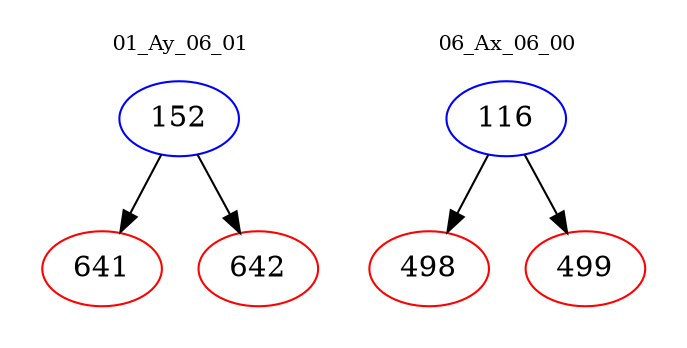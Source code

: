 digraph{
subgraph cluster_0 {
color = white
label = "01_Ay_06_01";
fontsize=10;
T0_152 [label="152", color="blue"]
T0_152 -> T0_641 [color="black"]
T0_641 [label="641", color="red"]
T0_152 -> T0_642 [color="black"]
T0_642 [label="642", color="red"]
}
subgraph cluster_1 {
color = white
label = "06_Ax_06_00";
fontsize=10;
T1_116 [label="116", color="blue"]
T1_116 -> T1_498 [color="black"]
T1_498 [label="498", color="red"]
T1_116 -> T1_499 [color="black"]
T1_499 [label="499", color="red"]
}
}
